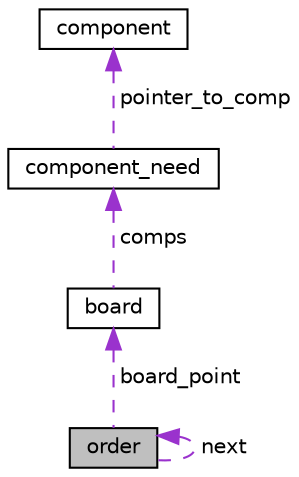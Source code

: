 digraph "order"
{
  edge [fontname="Helvetica",fontsize="10",labelfontname="Helvetica",labelfontsize="10"];
  node [fontname="Helvetica",fontsize="10",shape=record];
  Node1 [label="order",height=0.2,width=0.4,color="black", fillcolor="grey75", style="filled", fontcolor="black"];
  Node2 -> Node1 [dir="back",color="darkorchid3",fontsize="10",style="dashed",label=" board_point" ,fontname="Helvetica"];
  Node2 [label="board",height=0.2,width=0.4,color="black", fillcolor="white", style="filled",URL="$structboard.html"];
  Node3 -> Node2 [dir="back",color="darkorchid3",fontsize="10",style="dashed",label=" comps" ,fontname="Helvetica"];
  Node3 [label="component_need",height=0.2,width=0.4,color="black", fillcolor="white", style="filled",URL="$structcomponent__need.html"];
  Node4 -> Node3 [dir="back",color="darkorchid3",fontsize="10",style="dashed",label=" pointer_to_comp" ,fontname="Helvetica"];
  Node4 [label="component",height=0.2,width=0.4,color="black", fillcolor="white", style="filled",URL="$structcomponent.html"];
  Node1 -> Node1 [dir="back",color="darkorchid3",fontsize="10",style="dashed",label=" next" ,fontname="Helvetica"];
}
